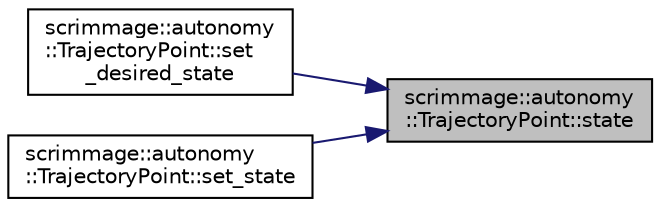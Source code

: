 digraph "scrimmage::autonomy::TrajectoryPoint::state"
{
 // LATEX_PDF_SIZE
  edge [fontname="Helvetica",fontsize="10",labelfontname="Helvetica",labelfontsize="10"];
  node [fontname="Helvetica",fontsize="10",shape=record];
  rankdir="RL";
  Node1 [label="scrimmage::autonomy\l::TrajectoryPoint::state",height=0.2,width=0.4,color="black", fillcolor="grey75", style="filled", fontcolor="black",tooltip=" "];
  Node1 -> Node2 [dir="back",color="midnightblue",fontsize="10",style="solid",fontname="Helvetica"];
  Node2 [label="scrimmage::autonomy\l::TrajectoryPoint::set\l_desired_state",height=0.2,width=0.4,color="black", fillcolor="white", style="filled",URL="$classscrimmage_1_1autonomy_1_1TrajectoryPoint.html#a574f304096b177f14b0b181b245f4fe5",tooltip=" "];
  Node1 -> Node3 [dir="back",color="midnightblue",fontsize="10",style="solid",fontname="Helvetica"];
  Node3 [label="scrimmage::autonomy\l::TrajectoryPoint::set_state",height=0.2,width=0.4,color="black", fillcolor="white", style="filled",URL="$classscrimmage_1_1autonomy_1_1TrajectoryPoint.html#ae0a681d3cb580ebec27f92110d6fb233",tooltip=" "];
}
